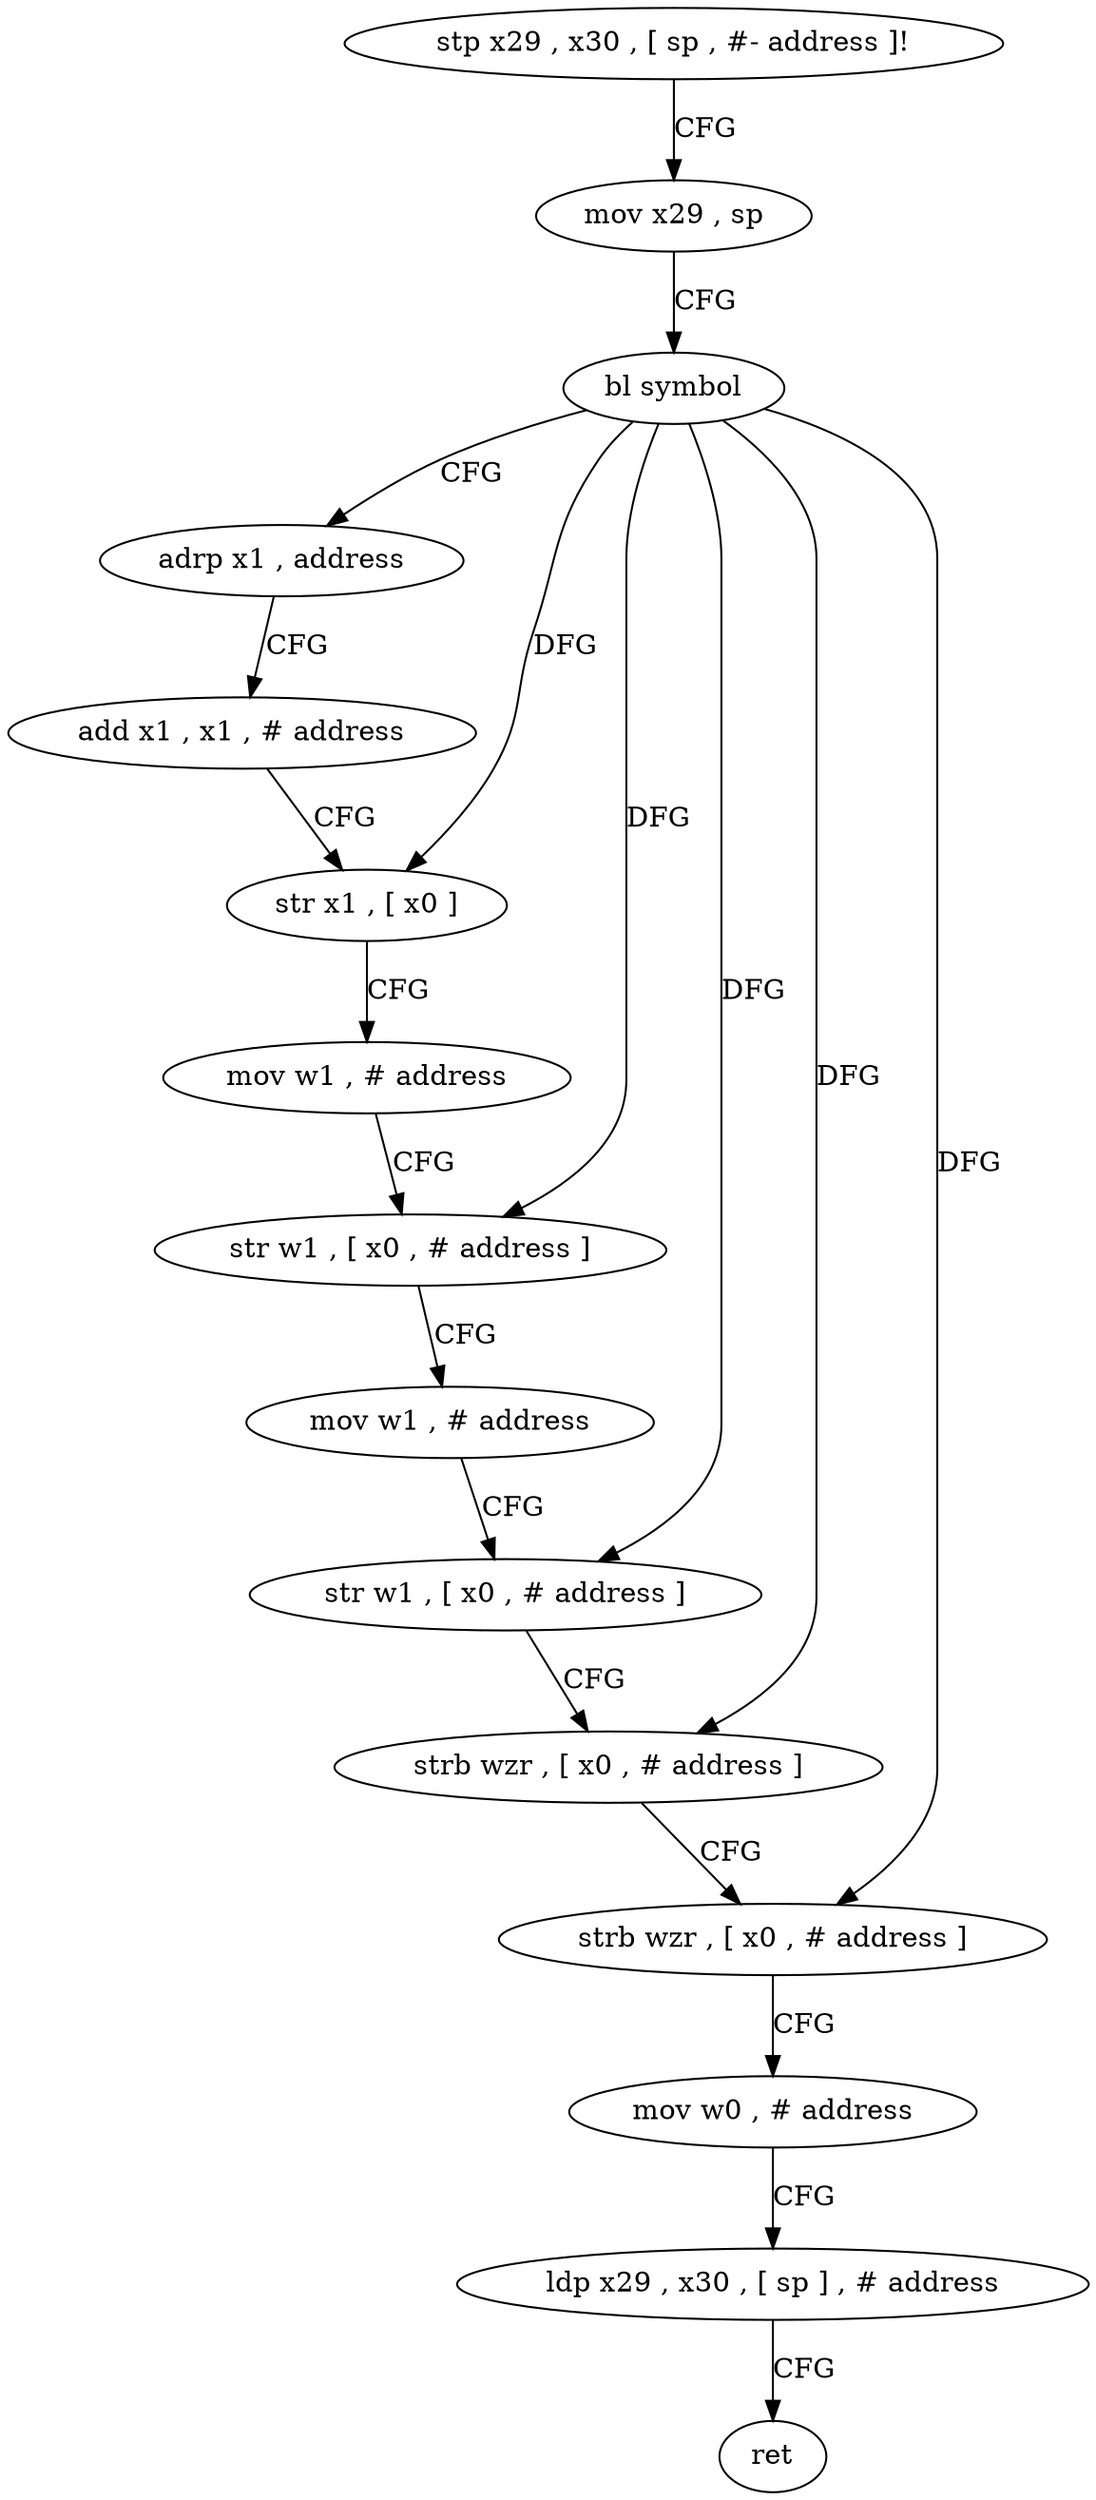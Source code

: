 digraph "func" {
"4254232" [label = "stp x29 , x30 , [ sp , #- address ]!" ]
"4254236" [label = "mov x29 , sp" ]
"4254240" [label = "bl symbol" ]
"4254244" [label = "adrp x1 , address" ]
"4254248" [label = "add x1 , x1 , # address" ]
"4254252" [label = "str x1 , [ x0 ]" ]
"4254256" [label = "mov w1 , # address" ]
"4254260" [label = "str w1 , [ x0 , # address ]" ]
"4254264" [label = "mov w1 , # address" ]
"4254268" [label = "str w1 , [ x0 , # address ]" ]
"4254272" [label = "strb wzr , [ x0 , # address ]" ]
"4254276" [label = "strb wzr , [ x0 , # address ]" ]
"4254280" [label = "mov w0 , # address" ]
"4254284" [label = "ldp x29 , x30 , [ sp ] , # address" ]
"4254288" [label = "ret" ]
"4254232" -> "4254236" [ label = "CFG" ]
"4254236" -> "4254240" [ label = "CFG" ]
"4254240" -> "4254244" [ label = "CFG" ]
"4254240" -> "4254252" [ label = "DFG" ]
"4254240" -> "4254260" [ label = "DFG" ]
"4254240" -> "4254268" [ label = "DFG" ]
"4254240" -> "4254272" [ label = "DFG" ]
"4254240" -> "4254276" [ label = "DFG" ]
"4254244" -> "4254248" [ label = "CFG" ]
"4254248" -> "4254252" [ label = "CFG" ]
"4254252" -> "4254256" [ label = "CFG" ]
"4254256" -> "4254260" [ label = "CFG" ]
"4254260" -> "4254264" [ label = "CFG" ]
"4254264" -> "4254268" [ label = "CFG" ]
"4254268" -> "4254272" [ label = "CFG" ]
"4254272" -> "4254276" [ label = "CFG" ]
"4254276" -> "4254280" [ label = "CFG" ]
"4254280" -> "4254284" [ label = "CFG" ]
"4254284" -> "4254288" [ label = "CFG" ]
}
